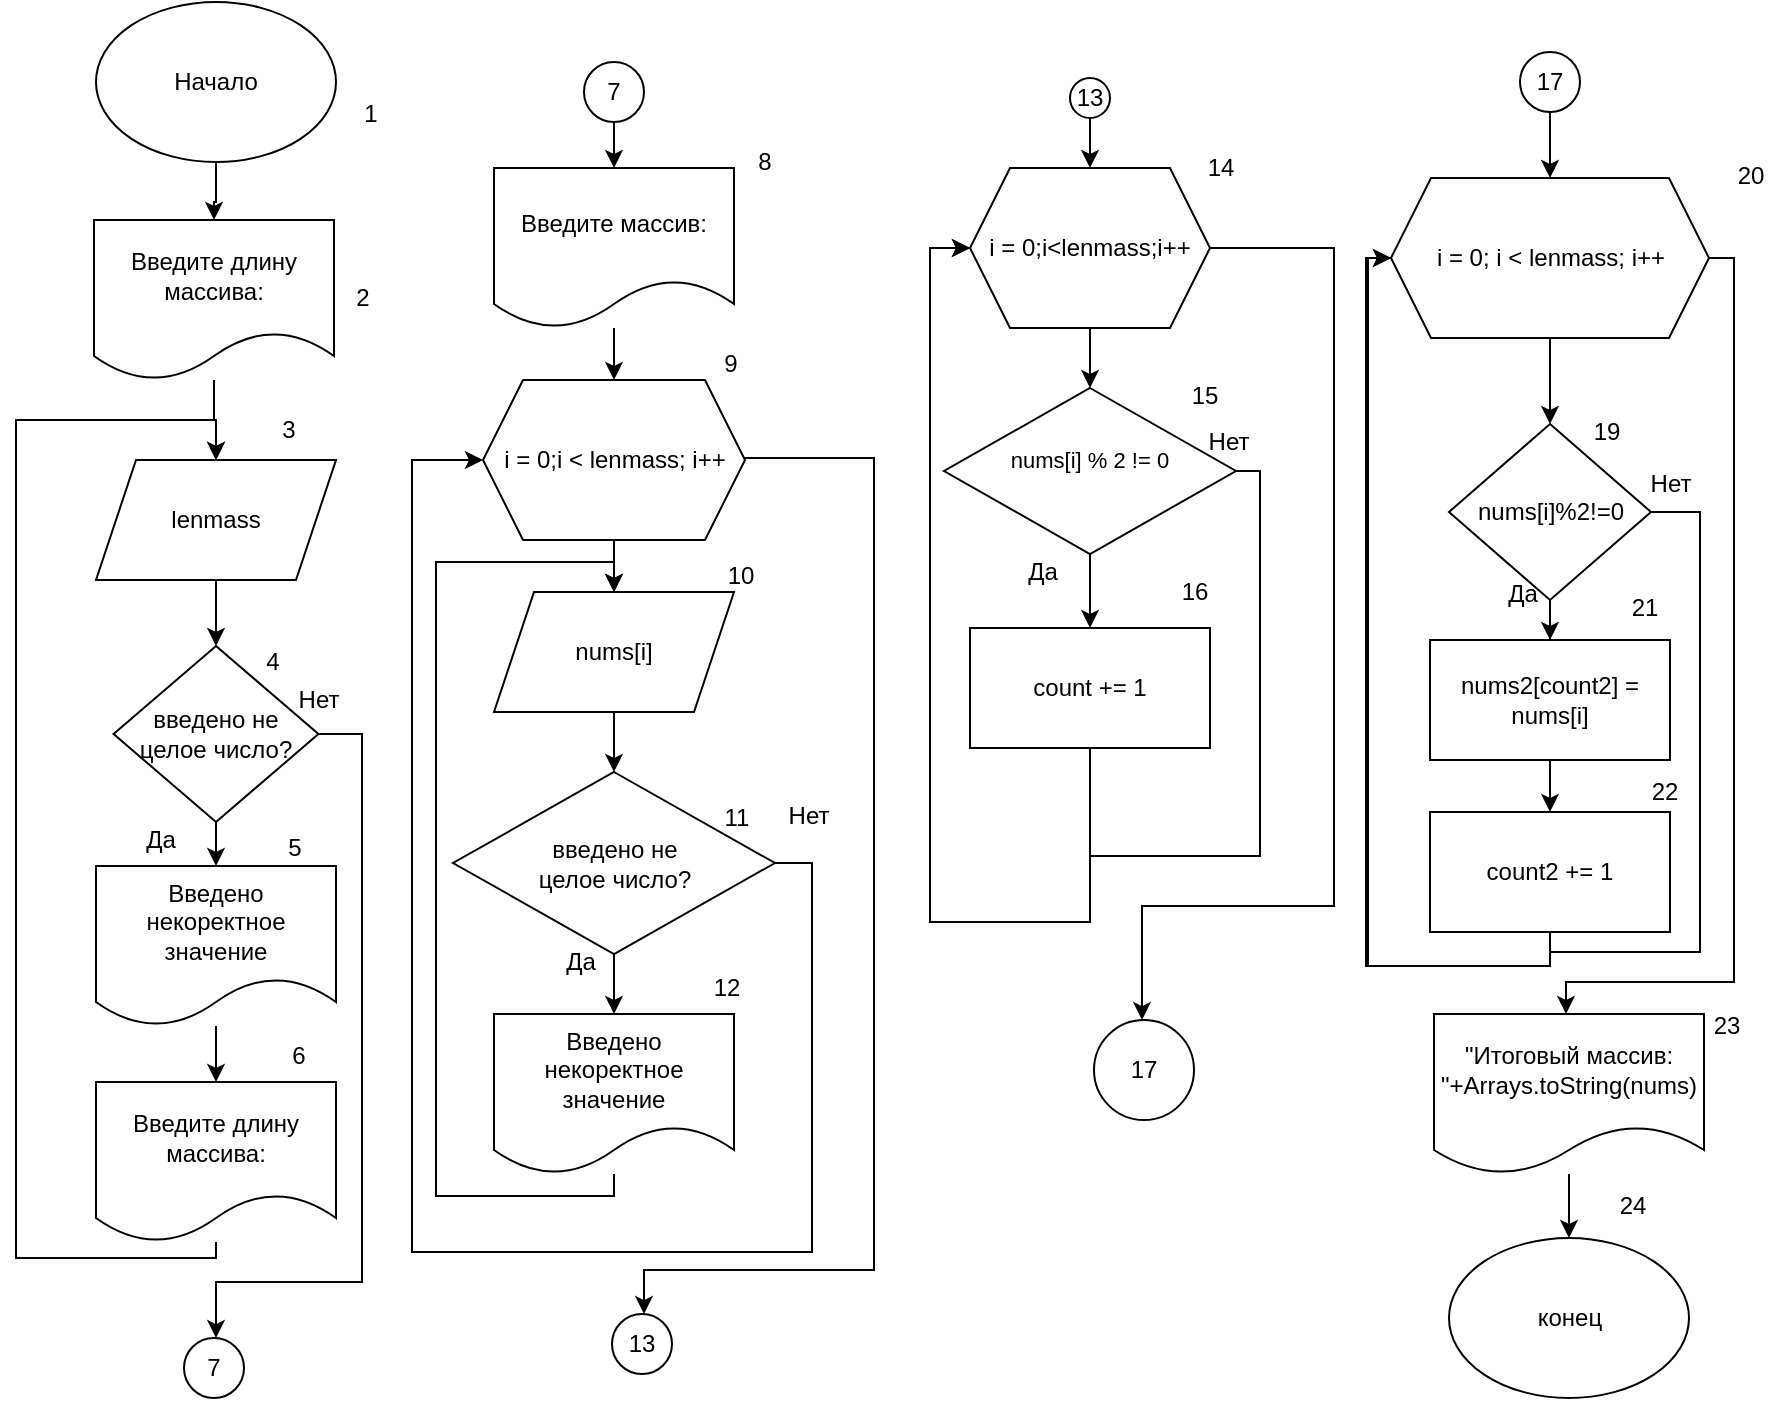 <mxfile version="24.7.8">
  <diagram name="Страница — 1" id="XgxFCHNT0tUZBNWSLZxV">
    <mxGraphModel dx="2167" dy="780" grid="0" gridSize="10" guides="1" tooltips="1" connect="1" arrows="1" fold="1" page="0" pageScale="1" pageWidth="827" pageHeight="1169" math="0" shadow="0">
      <root>
        <mxCell id="0" />
        <mxCell id="1" parent="0" />
        <mxCell id="LBwWEz1FVwALZOgoAv8b-7" value="" style="edgeStyle=orthogonalEdgeStyle;rounded=0;orthogonalLoop=1;jettySize=auto;html=1;" parent="1" source="LBwWEz1FVwALZOgoAv8b-1" target="LBwWEz1FVwALZOgoAv8b-5" edge="1">
          <mxGeometry relative="1" as="geometry" />
        </mxCell>
        <mxCell id="LBwWEz1FVwALZOgoAv8b-1" value="Начало" style="ellipse;whiteSpace=wrap;html=1;" parent="1" vertex="1">
          <mxGeometry x="43" y="37" width="120" height="80" as="geometry" />
        </mxCell>
        <mxCell id="GMteoEHUk3SbCmujjQgq-4" style="edgeStyle=orthogonalEdgeStyle;rounded=0;orthogonalLoop=1;jettySize=auto;html=1;" parent="1" source="LBwWEz1FVwALZOgoAv8b-3" target="LBwWEz1FVwALZOgoAv8b-4" edge="1">
          <mxGeometry relative="1" as="geometry" />
        </mxCell>
        <mxCell id="mXQ_ZJh1T7watDNRMANd-10" style="edgeStyle=orthogonalEdgeStyle;rounded=0;orthogonalLoop=1;jettySize=auto;html=1;" edge="1" parent="1" source="LBwWEz1FVwALZOgoAv8b-3" target="bmEGlPsIjCVy9guxLpB3-14">
          <mxGeometry relative="1" as="geometry">
            <Array as="points">
              <mxPoint x="176" y="403" />
              <mxPoint x="176" y="677" />
              <mxPoint x="103" y="677" />
            </Array>
          </mxGeometry>
        </mxCell>
        <mxCell id="LBwWEz1FVwALZOgoAv8b-3" value="введено не&lt;div&gt;целое число?&lt;/div&gt;" style="rhombus;whiteSpace=wrap;html=1;" parent="1" vertex="1">
          <mxGeometry x="51.78" y="359" width="102.44" height="88" as="geometry" />
        </mxCell>
        <mxCell id="IVB1yO799H7LrM7W40AV-2" style="edgeStyle=orthogonalEdgeStyle;rounded=0;orthogonalLoop=1;jettySize=auto;html=1;" parent="1" source="LBwWEz1FVwALZOgoAv8b-4" target="IVB1yO799H7LrM7W40AV-1" edge="1">
          <mxGeometry relative="1" as="geometry" />
        </mxCell>
        <mxCell id="LBwWEz1FVwALZOgoAv8b-4" value="Введено некоректное значение" style="shape=document;whiteSpace=wrap;html=1;boundedLbl=1;" parent="1" vertex="1">
          <mxGeometry x="43" y="469" width="120" height="80" as="geometry" />
        </mxCell>
        <mxCell id="GMteoEHUk3SbCmujjQgq-7" style="edgeStyle=orthogonalEdgeStyle;rounded=0;orthogonalLoop=1;jettySize=auto;html=1;" parent="1" source="LBwWEz1FVwALZOgoAv8b-5" target="LBwWEz1FVwALZOgoAv8b-6" edge="1">
          <mxGeometry relative="1" as="geometry" />
        </mxCell>
        <mxCell id="LBwWEz1FVwALZOgoAv8b-5" value="Введите длину массива:" style="shape=document;whiteSpace=wrap;html=1;boundedLbl=1;" parent="1" vertex="1">
          <mxGeometry x="42" y="146" width="120" height="80" as="geometry" />
        </mxCell>
        <mxCell id="GMteoEHUk3SbCmujjQgq-2" style="edgeStyle=orthogonalEdgeStyle;rounded=0;orthogonalLoop=1;jettySize=auto;html=1;entryX=0.5;entryY=0;entryDx=0;entryDy=0;" parent="1" source="LBwWEz1FVwALZOgoAv8b-6" target="LBwWEz1FVwALZOgoAv8b-3" edge="1">
          <mxGeometry relative="1" as="geometry" />
        </mxCell>
        <mxCell id="LBwWEz1FVwALZOgoAv8b-6" value="lenmass" style="shape=parallelogram;perimeter=parallelogramPerimeter;whiteSpace=wrap;html=1;fixedSize=1;" parent="1" vertex="1">
          <mxGeometry x="43" y="266" width="120" height="60" as="geometry" />
        </mxCell>
        <mxCell id="GMteoEHUk3SbCmujjQgq-17" value="" style="edgeStyle=orthogonalEdgeStyle;rounded=0;orthogonalLoop=1;jettySize=auto;html=1;" parent="1" source="bmEGlPsIjCVy9guxLpB3-1" target="bmEGlPsIjCVy9guxLpB3-31" edge="1">
          <mxGeometry relative="1" as="geometry" />
        </mxCell>
        <mxCell id="bmEGlPsIjCVy9guxLpB3-1" value="nums[i]" style="shape=parallelogram;perimeter=parallelogramPerimeter;whiteSpace=wrap;html=1;fixedSize=1;" parent="1" vertex="1">
          <mxGeometry x="242" y="332" width="120" height="60" as="geometry" />
        </mxCell>
        <mxCell id="mXQ_ZJh1T7watDNRMANd-16" value="" style="edgeStyle=orthogonalEdgeStyle;rounded=0;orthogonalLoop=1;jettySize=auto;html=1;" edge="1" parent="1" source="bmEGlPsIjCVy9guxLpB3-2" target="bmEGlPsIjCVy9guxLpB3-29">
          <mxGeometry relative="1" as="geometry" />
        </mxCell>
        <mxCell id="bmEGlPsIjCVy9guxLpB3-2" value="Введите массив:" style="shape=document;whiteSpace=wrap;html=1;boundedLbl=1;" parent="1" vertex="1">
          <mxGeometry x="242" y="120" width="120" height="80" as="geometry" />
        </mxCell>
        <mxCell id="bmEGlPsIjCVy9guxLpB3-20" value="" style="edgeStyle=orthogonalEdgeStyle;rounded=0;orthogonalLoop=1;jettySize=auto;html=1;" parent="1" source="bmEGlPsIjCVy9guxLpB3-4" target="bmEGlPsIjCVy9guxLpB3-7" edge="1">
          <mxGeometry relative="1" as="geometry" />
        </mxCell>
        <mxCell id="P1nM6_UvGkQiOIyWBsLS-10" style="edgeStyle=orthogonalEdgeStyle;rounded=0;orthogonalLoop=1;jettySize=auto;html=1;" parent="1" source="bmEGlPsIjCVy9guxLpB3-4" target="P1nM6_UvGkQiOIyWBsLS-7" edge="1">
          <mxGeometry relative="1" as="geometry">
            <Array as="points">
              <mxPoint x="662" y="160" />
              <mxPoint x="662" y="489" />
              <mxPoint x="566" y="489" />
            </Array>
          </mxGeometry>
        </mxCell>
        <mxCell id="bmEGlPsIjCVy9guxLpB3-4" value="i = 0;i&amp;lt;lenmass;i++" style="shape=hexagon;perimeter=hexagonPerimeter2;whiteSpace=wrap;html=1;fixedSize=1;" parent="1" vertex="1">
          <mxGeometry x="480" y="120" width="120" height="80" as="geometry" />
        </mxCell>
        <mxCell id="bmEGlPsIjCVy9guxLpB3-54" style="edgeStyle=orthogonalEdgeStyle;rounded=0;orthogonalLoop=1;jettySize=auto;html=1;entryX=0;entryY=0.5;entryDx=0;entryDy=0;" parent="1" source="bmEGlPsIjCVy9guxLpB3-7" target="bmEGlPsIjCVy9guxLpB3-4" edge="1">
          <mxGeometry relative="1" as="geometry">
            <Array as="points">
              <mxPoint x="625" y="272" />
              <mxPoint x="625" y="464" />
              <mxPoint x="540" y="464" />
              <mxPoint x="540" y="497" />
              <mxPoint x="460" y="497" />
              <mxPoint x="460" y="160" />
            </Array>
          </mxGeometry>
        </mxCell>
        <mxCell id="P1nM6_UvGkQiOIyWBsLS-3" style="edgeStyle=orthogonalEdgeStyle;rounded=0;orthogonalLoop=1;jettySize=auto;html=1;" parent="1" source="bmEGlPsIjCVy9guxLpB3-7" target="bmEGlPsIjCVy9guxLpB3-9" edge="1">
          <mxGeometry relative="1" as="geometry" />
        </mxCell>
        <mxCell id="bmEGlPsIjCVy9guxLpB3-7" value="&lt;font style=&quot;font-size: 11px;&quot;&gt;nums[i] % 2 != 0&lt;/font&gt;&lt;div style=&quot;font-size: 11px;&quot;&gt;&lt;br&gt;&lt;/div&gt;" style="rhombus;whiteSpace=wrap;html=1;" parent="1" vertex="1">
          <mxGeometry x="467" y="230" width="146" height="83" as="geometry" />
        </mxCell>
        <mxCell id="bmEGlPsIjCVy9guxLpB3-51" style="edgeStyle=orthogonalEdgeStyle;rounded=0;orthogonalLoop=1;jettySize=auto;html=1;entryX=0;entryY=0.5;entryDx=0;entryDy=0;" parent="1" source="bmEGlPsIjCVy9guxLpB3-9" target="bmEGlPsIjCVy9guxLpB3-4" edge="1">
          <mxGeometry relative="1" as="geometry">
            <Array as="points">
              <mxPoint x="540" y="497" />
              <mxPoint x="460" y="497" />
              <mxPoint x="460" y="160" />
            </Array>
          </mxGeometry>
        </mxCell>
        <mxCell id="bmEGlPsIjCVy9guxLpB3-9" value="count += 1" style="rounded=0;whiteSpace=wrap;html=1;" parent="1" vertex="1">
          <mxGeometry x="480" y="350" width="120" height="60" as="geometry" />
        </mxCell>
        <mxCell id="bmEGlPsIjCVy9guxLpB3-11" value="конец" style="ellipse;whiteSpace=wrap;html=1;" parent="1" vertex="1">
          <mxGeometry x="719.5" y="655" width="120" height="80" as="geometry" />
        </mxCell>
        <mxCell id="bmEGlPsIjCVy9guxLpB3-14" value="7" style="ellipse;whiteSpace=wrap;html=1;aspect=fixed;" parent="1" vertex="1">
          <mxGeometry x="87" y="705" width="30" height="30" as="geometry" />
        </mxCell>
        <mxCell id="bmEGlPsIjCVy9guxLpB3-48" style="edgeStyle=orthogonalEdgeStyle;rounded=0;orthogonalLoop=1;jettySize=auto;html=1;" parent="1" source="bmEGlPsIjCVy9guxLpB3-29" target="bmEGlPsIjCVy9guxLpB3-47" edge="1">
          <mxGeometry relative="1" as="geometry">
            <Array as="points">
              <mxPoint x="432" y="265" />
              <mxPoint x="432" y="671" />
              <mxPoint x="317" y="671" />
            </Array>
          </mxGeometry>
        </mxCell>
        <mxCell id="GMteoEHUk3SbCmujjQgq-16" value="" style="edgeStyle=orthogonalEdgeStyle;rounded=0;orthogonalLoop=1;jettySize=auto;html=1;" parent="1" source="bmEGlPsIjCVy9guxLpB3-29" target="bmEGlPsIjCVy9guxLpB3-1" edge="1">
          <mxGeometry relative="1" as="geometry" />
        </mxCell>
        <mxCell id="bmEGlPsIjCVy9guxLpB3-29" value="i = 0;i &amp;lt; lenmass; i++" style="shape=hexagon;perimeter=hexagonPerimeter2;whiteSpace=wrap;html=1;fixedSize=1;" parent="1" vertex="1">
          <mxGeometry x="236.5" y="226" width="131" height="80" as="geometry" />
        </mxCell>
        <mxCell id="bmEGlPsIjCVy9guxLpB3-35" value="" style="edgeStyle=orthogonalEdgeStyle;rounded=0;orthogonalLoop=1;jettySize=auto;html=1;" parent="1" source="bmEGlPsIjCVy9guxLpB3-31" target="bmEGlPsIjCVy9guxLpB3-34" edge="1">
          <mxGeometry relative="1" as="geometry" />
        </mxCell>
        <mxCell id="GMteoEHUk3SbCmujjQgq-19" style="edgeStyle=orthogonalEdgeStyle;rounded=0;orthogonalLoop=1;jettySize=auto;html=1;entryX=0;entryY=0.5;entryDx=0;entryDy=0;" parent="1" source="bmEGlPsIjCVy9guxLpB3-31" target="bmEGlPsIjCVy9guxLpB3-29" edge="1">
          <mxGeometry relative="1" as="geometry">
            <Array as="points">
              <mxPoint x="401" y="467" />
              <mxPoint x="401" y="662" />
              <mxPoint x="201" y="662" />
              <mxPoint x="201" y="266" />
            </Array>
          </mxGeometry>
        </mxCell>
        <mxCell id="bmEGlPsIjCVy9guxLpB3-31" value="введено не&lt;div&gt;целое число?&lt;/div&gt;" style="rhombus;whiteSpace=wrap;html=1;" parent="1" vertex="1">
          <mxGeometry x="221.5" y="422" width="161" height="91" as="geometry" />
        </mxCell>
        <mxCell id="GMteoEHUk3SbCmujjQgq-18" style="edgeStyle=orthogonalEdgeStyle;rounded=0;orthogonalLoop=1;jettySize=auto;html=1;entryX=0.5;entryY=0;entryDx=0;entryDy=0;" parent="1" source="bmEGlPsIjCVy9guxLpB3-34" target="bmEGlPsIjCVy9guxLpB3-1" edge="1">
          <mxGeometry relative="1" as="geometry">
            <Array as="points">
              <mxPoint x="302" y="634" />
              <mxPoint x="213" y="634" />
              <mxPoint x="213" y="317" />
              <mxPoint x="302" y="317" />
            </Array>
          </mxGeometry>
        </mxCell>
        <mxCell id="bmEGlPsIjCVy9guxLpB3-34" value="Введено некоректное значение" style="shape=document;whiteSpace=wrap;html=1;boundedLbl=1;" parent="1" vertex="1">
          <mxGeometry x="242" y="543" width="120" height="80" as="geometry" />
        </mxCell>
        <mxCell id="bmEGlPsIjCVy9guxLpB3-47" value="13" style="ellipse;whiteSpace=wrap;html=1;aspect=fixed;" parent="1" vertex="1">
          <mxGeometry x="301" y="693" width="30" height="30" as="geometry" />
        </mxCell>
        <mxCell id="bmEGlPsIjCVy9guxLpB3-50" value="" style="edgeStyle=orthogonalEdgeStyle;rounded=0;orthogonalLoop=1;jettySize=auto;html=1;" parent="1" source="bmEGlPsIjCVy9guxLpB3-49" target="bmEGlPsIjCVy9guxLpB3-4" edge="1">
          <mxGeometry relative="1" as="geometry" />
        </mxCell>
        <mxCell id="bmEGlPsIjCVy9guxLpB3-49" value="13" style="ellipse;whiteSpace=wrap;html=1;aspect=fixed;" parent="1" vertex="1">
          <mxGeometry x="530" y="75" width="20" height="20" as="geometry" />
        </mxCell>
        <mxCell id="F63GCX22Ur10yCFfF220-1" value="1" style="text;html=1;align=center;verticalAlign=middle;resizable=0;points=[];autosize=1;strokeColor=none;fillColor=none;" parent="1" vertex="1">
          <mxGeometry x="167" y="80" width="25" height="26" as="geometry" />
        </mxCell>
        <mxCell id="F63GCX22Ur10yCFfF220-2" value="2" style="text;html=1;align=center;verticalAlign=middle;resizable=0;points=[];autosize=1;strokeColor=none;fillColor=none;" parent="1" vertex="1">
          <mxGeometry x="163" y="172" width="25" height="26" as="geometry" />
        </mxCell>
        <mxCell id="F63GCX22Ur10yCFfF220-3" value="3" style="text;html=1;align=center;verticalAlign=middle;resizable=0;points=[];autosize=1;strokeColor=none;fillColor=none;" parent="1" vertex="1">
          <mxGeometry x="126" y="238" width="25" height="26" as="geometry" />
        </mxCell>
        <mxCell id="F63GCX22Ur10yCFfF220-4" value="4" style="text;html=1;align=center;verticalAlign=middle;resizable=0;points=[];autosize=1;strokeColor=none;fillColor=none;" parent="1" vertex="1">
          <mxGeometry x="118" y="354" width="25" height="26" as="geometry" />
        </mxCell>
        <mxCell id="F63GCX22Ur10yCFfF220-5" value="5" style="text;html=1;align=center;verticalAlign=middle;resizable=0;points=[];autosize=1;strokeColor=none;fillColor=none;" parent="1" vertex="1">
          <mxGeometry x="129.22" y="447" width="25" height="26" as="geometry" />
        </mxCell>
        <mxCell id="F63GCX22Ur10yCFfF220-6" value="6" style="text;html=1;align=center;verticalAlign=middle;resizable=0;points=[];autosize=1;strokeColor=none;fillColor=none;" parent="1" vertex="1">
          <mxGeometry x="143" y="595" width="25" height="26" as="geometry" />
        </mxCell>
        <mxCell id="F63GCX22Ur10yCFfF220-7" value="9" style="text;html=1;align=center;verticalAlign=middle;resizable=0;points=[];autosize=1;strokeColor=none;fillColor=none;" parent="1" vertex="1">
          <mxGeometry x="347" y="205" width="25" height="26" as="geometry" />
        </mxCell>
        <mxCell id="F63GCX22Ur10yCFfF220-8" value="10" style="text;html=1;align=center;verticalAlign=middle;resizable=0;points=[];autosize=1;strokeColor=none;fillColor=none;" parent="1" vertex="1">
          <mxGeometry x="349" y="311" width="31" height="26" as="geometry" />
        </mxCell>
        <mxCell id="F63GCX22Ur10yCFfF220-9" value="11" style="text;html=1;align=center;verticalAlign=middle;resizable=0;points=[];autosize=1;strokeColor=none;fillColor=none;" parent="1" vertex="1">
          <mxGeometry x="347.5" y="432" width="30" height="26" as="geometry" />
        </mxCell>
        <mxCell id="F63GCX22Ur10yCFfF220-11" value="12" style="text;html=1;align=center;verticalAlign=middle;resizable=0;points=[];autosize=1;strokeColor=none;fillColor=none;" parent="1" vertex="1">
          <mxGeometry x="342" y="517" width="31" height="26" as="geometry" />
        </mxCell>
        <mxCell id="F63GCX22Ur10yCFfF220-12" value="14" style="text;html=1;align=center;verticalAlign=middle;resizable=0;points=[];autosize=1;strokeColor=none;fillColor=none;" parent="1" vertex="1">
          <mxGeometry x="589" y="107" width="31" height="26" as="geometry" />
        </mxCell>
        <mxCell id="F63GCX22Ur10yCFfF220-13" value="15" style="text;html=1;align=center;verticalAlign=middle;resizable=0;points=[];autosize=1;strokeColor=none;fillColor=none;" parent="1" vertex="1">
          <mxGeometry x="581" y="221" width="31" height="26" as="geometry" />
        </mxCell>
        <mxCell id="F63GCX22Ur10yCFfF220-15" value="16" style="text;html=1;align=center;verticalAlign=middle;resizable=0;points=[];autosize=1;strokeColor=none;fillColor=none;" parent="1" vertex="1">
          <mxGeometry x="576" y="319" width="31" height="26" as="geometry" />
        </mxCell>
        <mxCell id="F63GCX22Ur10yCFfF220-18" value="Да" style="text;html=1;align=center;verticalAlign=middle;resizable=0;points=[];autosize=1;strokeColor=none;fillColor=none;" parent="1" vertex="1">
          <mxGeometry x="499" y="309" width="33" height="26" as="geometry" />
        </mxCell>
        <mxCell id="F63GCX22Ur10yCFfF220-19" value="Нет" style="text;html=1;align=center;verticalAlign=middle;resizable=0;points=[];autosize=1;strokeColor=none;fillColor=none;" parent="1" vertex="1">
          <mxGeometry x="590" y="244" width="38" height="26" as="geometry" />
        </mxCell>
        <mxCell id="P1nM6_UvGkQiOIyWBsLS-12" value="" style="edgeStyle=orthogonalEdgeStyle;rounded=0;orthogonalLoop=1;jettySize=auto;html=1;" parent="1" source="P1nM6_UvGkQiOIyWBsLS-5" target="P1nM6_UvGkQiOIyWBsLS-11" edge="1">
          <mxGeometry relative="1" as="geometry" />
        </mxCell>
        <mxCell id="P1nM6_UvGkQiOIyWBsLS-5" value="17" style="ellipse;whiteSpace=wrap;html=1;aspect=fixed;" parent="1" vertex="1">
          <mxGeometry x="755" y="62" width="30" height="30" as="geometry" />
        </mxCell>
        <mxCell id="P1nM6_UvGkQiOIyWBsLS-7" value="17" style="ellipse;whiteSpace=wrap;html=1;aspect=fixed;" parent="1" vertex="1">
          <mxGeometry x="542" y="546" width="50" height="50" as="geometry" />
        </mxCell>
        <mxCell id="IVB1yO799H7LrM7W40AV-7" value="" style="edgeStyle=orthogonalEdgeStyle;rounded=0;orthogonalLoop=1;jettySize=auto;html=1;" parent="1" source="P1nM6_UvGkQiOIyWBsLS-11" target="IVB1yO799H7LrM7W40AV-6" edge="1">
          <mxGeometry relative="1" as="geometry" />
        </mxCell>
        <mxCell id="mXQ_ZJh1T7watDNRMANd-2" style="edgeStyle=orthogonalEdgeStyle;rounded=0;orthogonalLoop=1;jettySize=auto;html=1;" edge="1" parent="1" source="P1nM6_UvGkQiOIyWBsLS-11" target="P1nM6_UvGkQiOIyWBsLS-21">
          <mxGeometry relative="1" as="geometry">
            <Array as="points">
              <mxPoint x="862" y="165" />
              <mxPoint x="862" y="527" />
              <mxPoint x="778" y="527" />
            </Array>
          </mxGeometry>
        </mxCell>
        <mxCell id="P1nM6_UvGkQiOIyWBsLS-11" value="i = 0; i &amp;lt; lenmass; i++" style="shape=hexagon;perimeter=hexagonPerimeter2;whiteSpace=wrap;html=1;fixedSize=1;" parent="1" vertex="1">
          <mxGeometry x="690.5" y="125" width="159" height="80" as="geometry" />
        </mxCell>
        <mxCell id="IVB1yO799H7LrM7W40AV-11" value="" style="edgeStyle=orthogonalEdgeStyle;rounded=0;orthogonalLoop=1;jettySize=auto;html=1;" parent="1" source="P1nM6_UvGkQiOIyWBsLS-13" target="IVB1yO799H7LrM7W40AV-8" edge="1">
          <mxGeometry relative="1" as="geometry" />
        </mxCell>
        <mxCell id="P1nM6_UvGkQiOIyWBsLS-13" value="nums2[count2] = nums[i]" style="whiteSpace=wrap;html=1;" parent="1" vertex="1">
          <mxGeometry x="710" y="356" width="120" height="60" as="geometry" />
        </mxCell>
        <mxCell id="P1nM6_UvGkQiOIyWBsLS-18" value="20" style="text;html=1;align=center;verticalAlign=middle;resizable=0;points=[];autosize=1;strokeColor=none;fillColor=none;" parent="1" vertex="1">
          <mxGeometry x="854" y="111" width="31" height="26" as="geometry" />
        </mxCell>
        <mxCell id="mXQ_ZJh1T7watDNRMANd-5" value="" style="edgeStyle=orthogonalEdgeStyle;rounded=0;orthogonalLoop=1;jettySize=auto;html=1;" edge="1" parent="1" source="P1nM6_UvGkQiOIyWBsLS-21" target="bmEGlPsIjCVy9guxLpB3-11">
          <mxGeometry relative="1" as="geometry" />
        </mxCell>
        <mxCell id="P1nM6_UvGkQiOIyWBsLS-21" value="&quot;Итоговый массив: &quot;+Arrays.toString(nums)" style="shape=document;whiteSpace=wrap;html=1;boundedLbl=1;" parent="1" vertex="1">
          <mxGeometry x="712" y="543" width="135" height="80" as="geometry" />
        </mxCell>
        <mxCell id="GMteoEHUk3SbCmujjQgq-9" value="Да" style="text;html=1;align=center;verticalAlign=middle;resizable=0;points=[];autosize=1;strokeColor=none;fillColor=none;" parent="1" vertex="1">
          <mxGeometry x="58" y="443" width="33" height="26" as="geometry" />
        </mxCell>
        <mxCell id="GMteoEHUk3SbCmujjQgq-10" value="Нет" style="text;html=1;align=center;verticalAlign=middle;resizable=0;points=[];autosize=1;strokeColor=none;fillColor=none;" parent="1" vertex="1">
          <mxGeometry x="135" y="373" width="38" height="26" as="geometry" />
        </mxCell>
        <mxCell id="GMteoEHUk3SbCmujjQgq-20" value="Нет" style="text;html=1;align=center;verticalAlign=middle;resizable=0;points=[];autosize=1;strokeColor=none;fillColor=none;" parent="1" vertex="1">
          <mxGeometry x="380" y="431" width="38" height="26" as="geometry" />
        </mxCell>
        <mxCell id="GMteoEHUk3SbCmujjQgq-21" value="Да" style="text;html=1;align=center;verticalAlign=middle;resizable=0;points=[];autosize=1;strokeColor=none;fillColor=none;" parent="1" vertex="1">
          <mxGeometry x="268" y="504" width="33" height="26" as="geometry" />
        </mxCell>
        <mxCell id="IVB1yO799H7LrM7W40AV-3" style="edgeStyle=orthogonalEdgeStyle;rounded=0;orthogonalLoop=1;jettySize=auto;html=1;entryX=0.5;entryY=0;entryDx=0;entryDy=0;" parent="1" source="IVB1yO799H7LrM7W40AV-1" target="LBwWEz1FVwALZOgoAv8b-6" edge="1">
          <mxGeometry relative="1" as="geometry">
            <Array as="points">
              <mxPoint x="103" y="665" />
              <mxPoint x="3" y="665" />
              <mxPoint x="3" y="246" />
              <mxPoint x="103" y="246" />
            </Array>
          </mxGeometry>
        </mxCell>
        <mxCell id="IVB1yO799H7LrM7W40AV-1" value="Введите длину массива:" style="shape=document;whiteSpace=wrap;html=1;boundedLbl=1;" parent="1" vertex="1">
          <mxGeometry x="43" y="577" width="120" height="80" as="geometry" />
        </mxCell>
        <mxCell id="IVB1yO799H7LrM7W40AV-4" value="6" style="text;html=1;align=center;verticalAlign=middle;resizable=0;points=[];autosize=1;strokeColor=none;fillColor=none;" parent="1" vertex="1">
          <mxGeometry x="131" y="551" width="25" height="26" as="geometry" />
        </mxCell>
        <mxCell id="IVB1yO799H7LrM7W40AV-10" style="edgeStyle=orthogonalEdgeStyle;rounded=0;orthogonalLoop=1;jettySize=auto;html=1;" parent="1" source="IVB1yO799H7LrM7W40AV-6" target="P1nM6_UvGkQiOIyWBsLS-13" edge="1">
          <mxGeometry relative="1" as="geometry" />
        </mxCell>
        <mxCell id="mXQ_ZJh1T7watDNRMANd-4" style="edgeStyle=orthogonalEdgeStyle;rounded=0;orthogonalLoop=1;jettySize=auto;html=1;entryX=0;entryY=0.5;entryDx=0;entryDy=0;" edge="1" parent="1" source="IVB1yO799H7LrM7W40AV-6" target="P1nM6_UvGkQiOIyWBsLS-11">
          <mxGeometry relative="1" as="geometry">
            <Array as="points">
              <mxPoint x="845" y="292" />
              <mxPoint x="845" y="512" />
              <mxPoint x="770" y="512" />
              <mxPoint x="770" y="519" />
              <mxPoint x="679" y="519" />
              <mxPoint x="679" y="165" />
            </Array>
          </mxGeometry>
        </mxCell>
        <mxCell id="IVB1yO799H7LrM7W40AV-6" value="nums[i]%2!=0" style="rhombus;whiteSpace=wrap;html=1;" parent="1" vertex="1">
          <mxGeometry x="719.5" y="248" width="101" height="88" as="geometry" />
        </mxCell>
        <mxCell id="IVB1yO799H7LrM7W40AV-12" style="edgeStyle=orthogonalEdgeStyle;rounded=0;orthogonalLoop=1;jettySize=auto;html=1;entryX=0;entryY=0.5;entryDx=0;entryDy=0;" parent="1" source="IVB1yO799H7LrM7W40AV-8" target="P1nM6_UvGkQiOIyWBsLS-11" edge="1">
          <mxGeometry relative="1" as="geometry">
            <Array as="points">
              <mxPoint x="770" y="519" />
              <mxPoint x="678" y="519" />
              <mxPoint x="678" y="165" />
            </Array>
          </mxGeometry>
        </mxCell>
        <mxCell id="IVB1yO799H7LrM7W40AV-8" value="count2 += 1" style="whiteSpace=wrap;html=1;" parent="1" vertex="1">
          <mxGeometry x="710" y="442" width="120" height="60" as="geometry" />
        </mxCell>
        <mxCell id="IVB1yO799H7LrM7W40AV-13" value="19" style="text;html=1;align=center;verticalAlign=middle;resizable=0;points=[];autosize=1;strokeColor=none;fillColor=none;" parent="1" vertex="1">
          <mxGeometry x="782" y="239" width="31" height="26" as="geometry" />
        </mxCell>
        <mxCell id="IVB1yO799H7LrM7W40AV-14" value="21" style="text;html=1;align=center;verticalAlign=middle;resizable=0;points=[];autosize=1;strokeColor=none;fillColor=none;" parent="1" vertex="1">
          <mxGeometry x="801" y="327" width="31" height="26" as="geometry" />
        </mxCell>
        <mxCell id="IVB1yO799H7LrM7W40AV-15" value="22" style="text;html=1;align=center;verticalAlign=middle;resizable=0;points=[];autosize=1;strokeColor=none;fillColor=none;" parent="1" vertex="1">
          <mxGeometry x="811" y="419" width="31" height="26" as="geometry" />
        </mxCell>
        <mxCell id="mXQ_ZJh1T7watDNRMANd-6" value="23" style="text;html=1;align=center;verticalAlign=middle;resizable=0;points=[];autosize=1;strokeColor=none;fillColor=none;" vertex="1" parent="1">
          <mxGeometry x="842" y="536" width="31" height="26" as="geometry" />
        </mxCell>
        <mxCell id="mXQ_ZJh1T7watDNRMANd-7" value="24" style="text;html=1;align=center;verticalAlign=middle;resizable=0;points=[];autosize=1;strokeColor=none;fillColor=none;" vertex="1" parent="1">
          <mxGeometry x="795" y="626" width="31" height="26" as="geometry" />
        </mxCell>
        <mxCell id="mXQ_ZJh1T7watDNRMANd-8" value="Да" style="text;html=1;align=center;verticalAlign=middle;resizable=0;points=[];autosize=1;strokeColor=none;fillColor=none;" vertex="1" parent="1">
          <mxGeometry x="739" y="320" width="33" height="26" as="geometry" />
        </mxCell>
        <mxCell id="mXQ_ZJh1T7watDNRMANd-9" value="Нет" style="text;html=1;align=center;verticalAlign=middle;resizable=0;points=[];autosize=1;strokeColor=none;fillColor=none;" vertex="1" parent="1">
          <mxGeometry x="811" y="265" width="38" height="26" as="geometry" />
        </mxCell>
        <mxCell id="mXQ_ZJh1T7watDNRMANd-14" value="" style="edgeStyle=orthogonalEdgeStyle;rounded=0;orthogonalLoop=1;jettySize=auto;html=1;" edge="1" parent="1" source="mXQ_ZJh1T7watDNRMANd-13" target="bmEGlPsIjCVy9guxLpB3-2">
          <mxGeometry relative="1" as="geometry" />
        </mxCell>
        <mxCell id="mXQ_ZJh1T7watDNRMANd-13" value="7" style="ellipse;whiteSpace=wrap;html=1;aspect=fixed;" vertex="1" parent="1">
          <mxGeometry x="287" y="67" width="30" height="30" as="geometry" />
        </mxCell>
        <mxCell id="mXQ_ZJh1T7watDNRMANd-15" value="8" style="text;html=1;align=center;verticalAlign=middle;resizable=0;points=[];autosize=1;strokeColor=none;fillColor=none;" vertex="1" parent="1">
          <mxGeometry x="364" y="104" width="25" height="26" as="geometry" />
        </mxCell>
      </root>
    </mxGraphModel>
  </diagram>
</mxfile>
